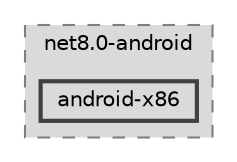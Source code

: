 digraph "obj/Debug/net8.0-android/android-x86"
{
 // LATEX_PDF_SIZE
  bgcolor="transparent";
  edge [fontname=Helvetica,fontsize=10,labelfontname=Helvetica,labelfontsize=10];
  node [fontname=Helvetica,fontsize=10,shape=box,height=0.2,width=0.4];
  compound=true
  subgraph clusterdir_22cef7f5bf3416dbcfd566c3ad61f21f {
    graph [ bgcolor="#dadada", pencolor="grey50", label="net8.0-android", fontname=Helvetica,fontsize=10 style="filled,dashed", URL="dir_22cef7f5bf3416dbcfd566c3ad61f21f.html",tooltip=""]
  dir_21a1d4d7e73aa50642a52f2e1a502fb4 [label="android-x86", fillcolor="#dadada", color="grey25", style="filled,bold", URL="dir_21a1d4d7e73aa50642a52f2e1a502fb4.html",tooltip=""];
  }
}
